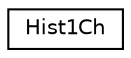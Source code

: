 digraph G
{
  edge [fontname="Helvetica",fontsize="10",labelfontname="Helvetica",labelfontsize="10"];
  node [fontname="Helvetica",fontsize="10",shape=record];
  rankdir="LR";
  Node1 [label="Hist1Ch",height=0.2,width=0.4,color="black", fillcolor="white", style="filled",URL="$classHist1Ch.html",tooltip="Class for wrapping OpenCV&#39;s calcHist() routine."];
}
